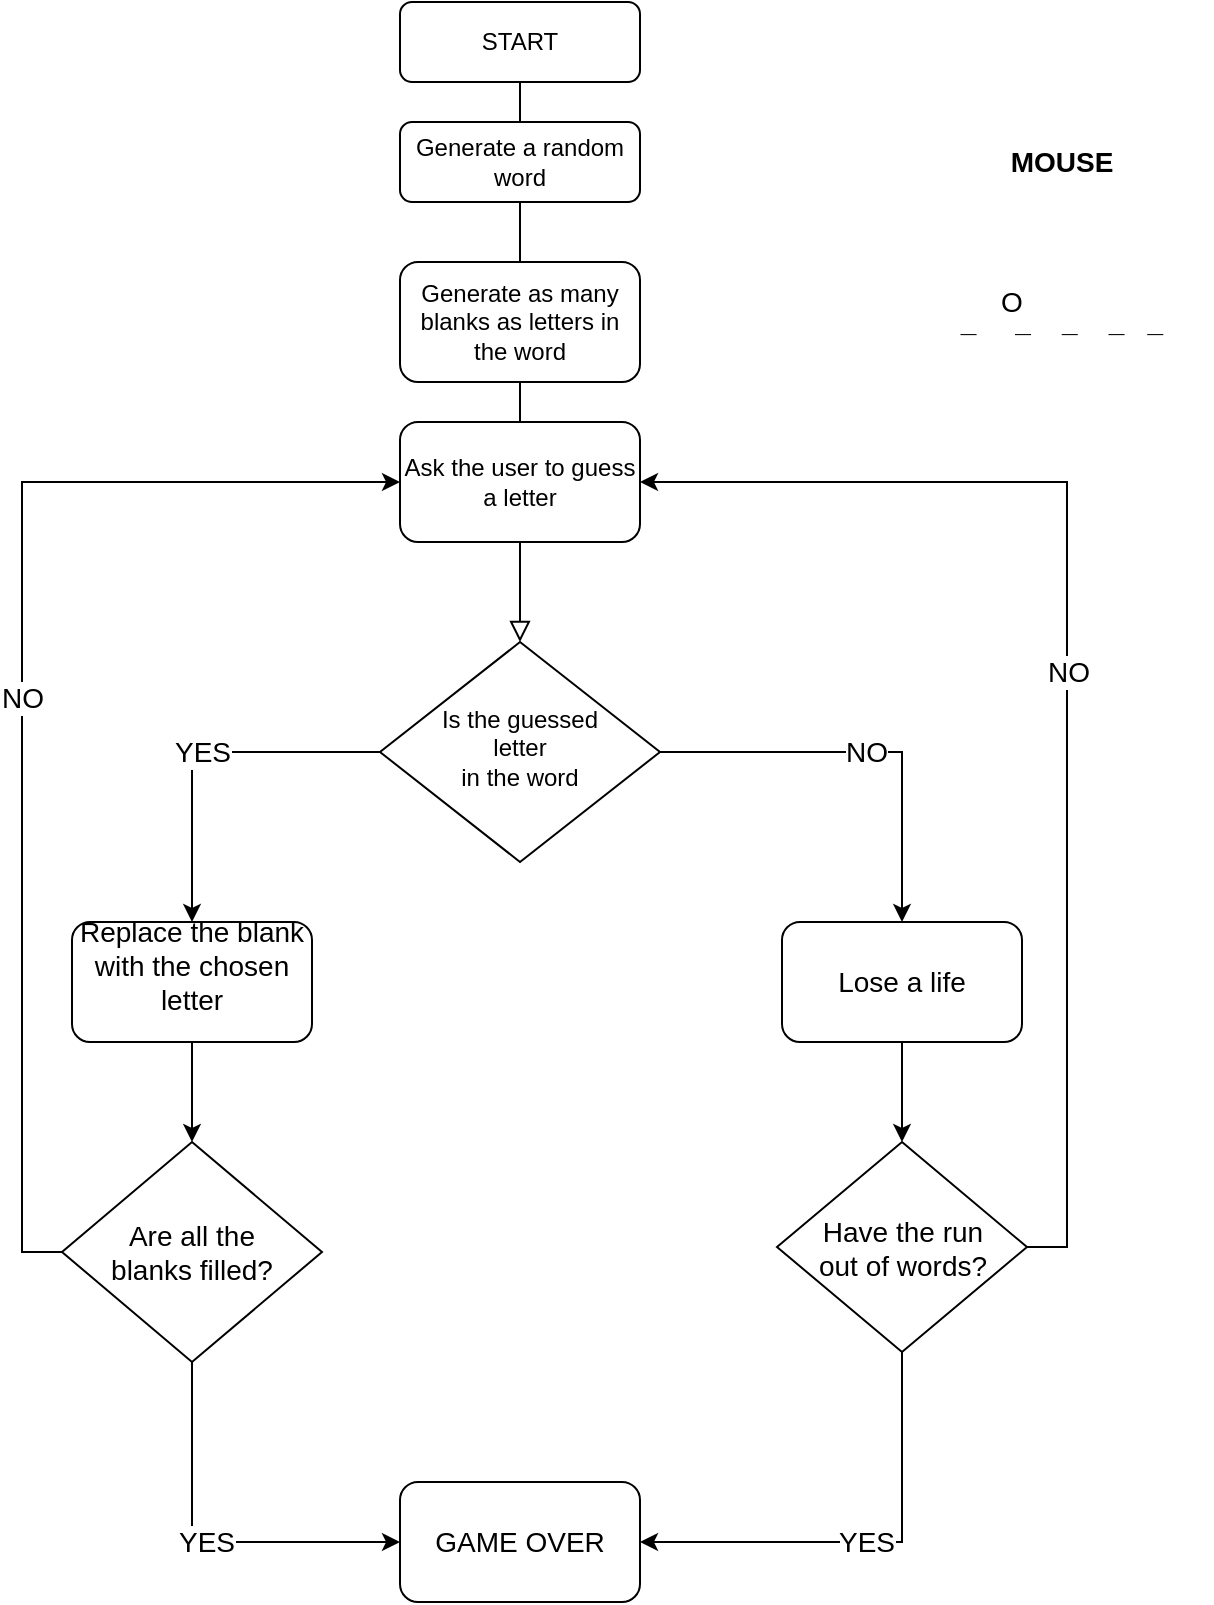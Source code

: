 <mxfile version="14.4.4" type="github">
  <diagram id="C5RBs43oDa-KdzZeNtuy" name="Page-1">
    <mxGraphModel dx="1426" dy="794" grid="1" gridSize="10" guides="1" tooltips="1" connect="1" arrows="1" fold="1" page="1" pageScale="1" pageWidth="827" pageHeight="1169" math="0" shadow="0">
      <root>
        <mxCell id="WIyWlLk6GJQsqaUBKTNV-0" />
        <mxCell id="WIyWlLk6GJQsqaUBKTNV-1" parent="WIyWlLk6GJQsqaUBKTNV-0" />
        <mxCell id="SjMyuftmVjL3hy1eZeML-6" style="edgeStyle=orthogonalEdgeStyle;rounded=0;orthogonalLoop=1;jettySize=auto;html=1;exitX=0.5;exitY=1;exitDx=0;exitDy=0;entryX=0.5;entryY=1;entryDx=0;entryDy=0;" edge="1" parent="WIyWlLk6GJQsqaUBKTNV-1" source="WIyWlLk6GJQsqaUBKTNV-3" target="SjMyuftmVjL3hy1eZeML-2">
          <mxGeometry relative="1" as="geometry">
            <Array as="points">
              <mxPoint x="344" y="170" />
              <mxPoint x="344" y="170" />
            </Array>
          </mxGeometry>
        </mxCell>
        <mxCell id="WIyWlLk6GJQsqaUBKTNV-2" value="" style="rounded=0;html=1;jettySize=auto;orthogonalLoop=1;fontSize=11;endArrow=block;endFill=0;endSize=8;strokeWidth=1;shadow=0;labelBackgroundColor=none;edgeStyle=orthogonalEdgeStyle;" parent="WIyWlLk6GJQsqaUBKTNV-1" source="SjMyuftmVjL3hy1eZeML-2" target="WIyWlLk6GJQsqaUBKTNV-6" edge="1">
          <mxGeometry relative="1" as="geometry" />
        </mxCell>
        <mxCell id="WIyWlLk6GJQsqaUBKTNV-3" value="START" style="rounded=1;whiteSpace=wrap;html=1;fontSize=12;glass=0;strokeWidth=1;shadow=0;" parent="WIyWlLk6GJQsqaUBKTNV-1" vertex="1">
          <mxGeometry x="284" y="20" width="120" height="40" as="geometry" />
        </mxCell>
        <mxCell id="SjMyuftmVjL3hy1eZeML-12" value="YES" style="edgeStyle=orthogonalEdgeStyle;rounded=0;orthogonalLoop=1;jettySize=auto;html=1;exitX=0;exitY=0.5;exitDx=0;exitDy=0;entryX=0.5;entryY=0;entryDx=0;entryDy=0;fontSize=14;" edge="1" parent="WIyWlLk6GJQsqaUBKTNV-1" source="WIyWlLk6GJQsqaUBKTNV-6" target="SjMyuftmVjL3hy1eZeML-10">
          <mxGeometry relative="1" as="geometry" />
        </mxCell>
        <mxCell id="SjMyuftmVjL3hy1eZeML-13" value="NO" style="edgeStyle=orthogonalEdgeStyle;rounded=0;orthogonalLoop=1;jettySize=auto;html=1;exitX=1;exitY=0.5;exitDx=0;exitDy=0;fontSize=14;" edge="1" parent="WIyWlLk6GJQsqaUBKTNV-1" source="WIyWlLk6GJQsqaUBKTNV-6" target="SjMyuftmVjL3hy1eZeML-11">
          <mxGeometry relative="1" as="geometry" />
        </mxCell>
        <mxCell id="WIyWlLk6GJQsqaUBKTNV-6" value="Is the guessed &lt;br&gt;letter &lt;br&gt;in the word" style="rhombus;whiteSpace=wrap;html=1;shadow=0;fontFamily=Helvetica;fontSize=12;align=center;strokeWidth=1;spacing=6;spacingTop=-4;" parent="WIyWlLk6GJQsqaUBKTNV-1" vertex="1">
          <mxGeometry x="274" y="340" width="140" height="110" as="geometry" />
        </mxCell>
        <mxCell id="WIyWlLk6GJQsqaUBKTNV-8" value="No" style="rounded=0;html=1;jettySize=auto;orthogonalLoop=1;fontSize=11;endArrow=block;endFill=0;endSize=8;strokeWidth=1;shadow=0;labelBackgroundColor=none;edgeStyle=orthogonalEdgeStyle;" parent="WIyWlLk6GJQsqaUBKTNV-1" target="WIyWlLk6GJQsqaUBKTNV-11" edge="1">
          <mxGeometry x="0.333" y="20" relative="1" as="geometry">
            <mxPoint as="offset" />
            <mxPoint x="230" y="550" as="sourcePoint" />
          </mxGeometry>
        </mxCell>
        <mxCell id="WIyWlLk6GJQsqaUBKTNV-9" value="Yes" style="edgeStyle=orthogonalEdgeStyle;rounded=0;html=1;jettySize=auto;orthogonalLoop=1;fontSize=11;endArrow=block;endFill=0;endSize=8;strokeWidth=1;shadow=0;labelBackgroundColor=none;" parent="WIyWlLk6GJQsqaUBKTNV-1" source="WIyWlLk6GJQsqaUBKTNV-10" edge="1">
          <mxGeometry y="10" relative="1" as="geometry">
            <mxPoint as="offset" />
            <mxPoint x="340" y="510" as="targetPoint" />
          </mxGeometry>
        </mxCell>
        <mxCell id="SjMyuftmVjL3hy1eZeML-0" value="Generate a random word" style="rounded=1;whiteSpace=wrap;html=1;fontSize=12;glass=0;strokeWidth=1;shadow=0;" vertex="1" parent="WIyWlLk6GJQsqaUBKTNV-1">
          <mxGeometry x="284" y="80" width="120" height="40" as="geometry" />
        </mxCell>
        <mxCell id="SjMyuftmVjL3hy1eZeML-2" value="Generate as many blanks as letters in the word" style="rounded=1;whiteSpace=wrap;html=1;" vertex="1" parent="WIyWlLk6GJQsqaUBKTNV-1">
          <mxGeometry x="284" y="150" width="120" height="60" as="geometry" />
        </mxCell>
        <mxCell id="SjMyuftmVjL3hy1eZeML-5" value="Ask the user to guess a letter" style="rounded=1;whiteSpace=wrap;html=1;" vertex="1" parent="WIyWlLk6GJQsqaUBKTNV-1">
          <mxGeometry x="284" y="230" width="120" height="60" as="geometry" />
        </mxCell>
        <mxCell id="SjMyuftmVjL3hy1eZeML-7" value="&lt;font style=&quot;font-size: 14px&quot;&gt;&lt;b&gt;MOUSE&lt;/b&gt;&lt;/font&gt;" style="text;html=1;strokeColor=none;fillColor=none;align=center;verticalAlign=middle;whiteSpace=wrap;rounded=0;" vertex="1" parent="WIyWlLk6GJQsqaUBKTNV-1">
          <mxGeometry x="595" y="90" width="40" height="20" as="geometry" />
        </mxCell>
        <mxCell id="SjMyuftmVjL3hy1eZeML-8" value="&lt;font style=&quot;font-size: 14px&quot;&gt;_&amp;nbsp; &amp;nbsp; &amp;nbsp;_&amp;nbsp; &amp;nbsp; _&amp;nbsp; &amp;nbsp; _&amp;nbsp; &amp;nbsp;_&lt;/font&gt;" style="text;html=1;strokeColor=none;fillColor=none;align=center;verticalAlign=middle;whiteSpace=wrap;rounded=0;fontSize=14;fontStyle=1" vertex="1" parent="WIyWlLk6GJQsqaUBKTNV-1">
          <mxGeometry x="540" y="170" width="150" height="20" as="geometry" />
        </mxCell>
        <mxCell id="SjMyuftmVjL3hy1eZeML-9" value="O" style="text;html=1;strokeColor=none;fillColor=none;align=center;verticalAlign=middle;whiteSpace=wrap;rounded=0;fontSize=14;" vertex="1" parent="WIyWlLk6GJQsqaUBKTNV-1">
          <mxGeometry x="570" y="160" width="40" height="20" as="geometry" />
        </mxCell>
        <mxCell id="SjMyuftmVjL3hy1eZeML-15" style="edgeStyle=orthogonalEdgeStyle;rounded=0;orthogonalLoop=1;jettySize=auto;html=1;exitX=0.5;exitY=1;exitDx=0;exitDy=0;entryX=0.5;entryY=0;entryDx=0;entryDy=0;fontSize=14;" edge="1" parent="WIyWlLk6GJQsqaUBKTNV-1" source="SjMyuftmVjL3hy1eZeML-10" target="SjMyuftmVjL3hy1eZeML-14">
          <mxGeometry relative="1" as="geometry" />
        </mxCell>
        <mxCell id="SjMyuftmVjL3hy1eZeML-10" value="&lt;font style=&quot;font-size: 14px&quot;&gt;Replace the blank with the chosen letter&lt;br&gt;&lt;br&gt;&lt;/font&gt;" style="rounded=1;whiteSpace=wrap;html=1;fontSize=14;align=center;verticalAlign=middle;" vertex="1" parent="WIyWlLk6GJQsqaUBKTNV-1">
          <mxGeometry x="120" y="480" width="120" height="60" as="geometry" />
        </mxCell>
        <mxCell id="SjMyuftmVjL3hy1eZeML-18" style="edgeStyle=orthogonalEdgeStyle;rounded=0;orthogonalLoop=1;jettySize=auto;html=1;exitX=0.5;exitY=1;exitDx=0;exitDy=0;entryX=0.5;entryY=0;entryDx=0;entryDy=0;fontSize=14;" edge="1" parent="WIyWlLk6GJQsqaUBKTNV-1" source="SjMyuftmVjL3hy1eZeML-11" target="SjMyuftmVjL3hy1eZeML-17">
          <mxGeometry relative="1" as="geometry" />
        </mxCell>
        <mxCell id="SjMyuftmVjL3hy1eZeML-11" value="Lose a life" style="rounded=1;whiteSpace=wrap;html=1;fontSize=14;" vertex="1" parent="WIyWlLk6GJQsqaUBKTNV-1">
          <mxGeometry x="475" y="480" width="120" height="60" as="geometry" />
        </mxCell>
        <mxCell id="SjMyuftmVjL3hy1eZeML-16" value="NO" style="edgeStyle=orthogonalEdgeStyle;rounded=0;orthogonalLoop=1;jettySize=auto;html=1;exitX=0;exitY=0.5;exitDx=0;exitDy=0;entryX=0;entryY=0.5;entryDx=0;entryDy=0;fontSize=14;" edge="1" parent="WIyWlLk6GJQsqaUBKTNV-1" source="SjMyuftmVjL3hy1eZeML-14" target="SjMyuftmVjL3hy1eZeML-5">
          <mxGeometry relative="1" as="geometry" />
        </mxCell>
        <mxCell id="SjMyuftmVjL3hy1eZeML-20" value="YES" style="edgeStyle=orthogonalEdgeStyle;rounded=0;orthogonalLoop=1;jettySize=auto;html=1;exitX=0.5;exitY=1;exitDx=0;exitDy=0;entryX=0;entryY=0.5;entryDx=0;entryDy=0;fontSize=14;" edge="1" parent="WIyWlLk6GJQsqaUBKTNV-1" source="SjMyuftmVjL3hy1eZeML-14" target="SjMyuftmVjL3hy1eZeML-19">
          <mxGeometry relative="1" as="geometry" />
        </mxCell>
        <mxCell id="SjMyuftmVjL3hy1eZeML-14" value="Are all the &lt;br&gt;blanks filled?" style="rhombus;whiteSpace=wrap;html=1;fontSize=14;" vertex="1" parent="WIyWlLk6GJQsqaUBKTNV-1">
          <mxGeometry x="115" y="590" width="130" height="110" as="geometry" />
        </mxCell>
        <mxCell id="SjMyuftmVjL3hy1eZeML-21" value="YES" style="edgeStyle=orthogonalEdgeStyle;rounded=0;orthogonalLoop=1;jettySize=auto;html=1;exitX=0.5;exitY=1;exitDx=0;exitDy=0;entryX=1;entryY=0.5;entryDx=0;entryDy=0;fontSize=14;" edge="1" parent="WIyWlLk6GJQsqaUBKTNV-1" source="SjMyuftmVjL3hy1eZeML-17" target="SjMyuftmVjL3hy1eZeML-19">
          <mxGeometry relative="1" as="geometry" />
        </mxCell>
        <mxCell id="SjMyuftmVjL3hy1eZeML-22" value="NO" style="edgeStyle=orthogonalEdgeStyle;rounded=0;orthogonalLoop=1;jettySize=auto;html=1;exitX=1;exitY=0.5;exitDx=0;exitDy=0;entryX=1;entryY=0.5;entryDx=0;entryDy=0;fontSize=14;" edge="1" parent="WIyWlLk6GJQsqaUBKTNV-1" source="SjMyuftmVjL3hy1eZeML-17" target="SjMyuftmVjL3hy1eZeML-5">
          <mxGeometry relative="1" as="geometry" />
        </mxCell>
        <mxCell id="SjMyuftmVjL3hy1eZeML-17" value="Have the run &lt;br&gt;out of words?" style="rhombus;whiteSpace=wrap;html=1;fontSize=14;" vertex="1" parent="WIyWlLk6GJQsqaUBKTNV-1">
          <mxGeometry x="472.5" y="590" width="125" height="105" as="geometry" />
        </mxCell>
        <mxCell id="SjMyuftmVjL3hy1eZeML-19" value="GAME OVER" style="rounded=1;whiteSpace=wrap;html=1;fontSize=14;" vertex="1" parent="WIyWlLk6GJQsqaUBKTNV-1">
          <mxGeometry x="284" y="760" width="120" height="60" as="geometry" />
        </mxCell>
      </root>
    </mxGraphModel>
  </diagram>
</mxfile>

